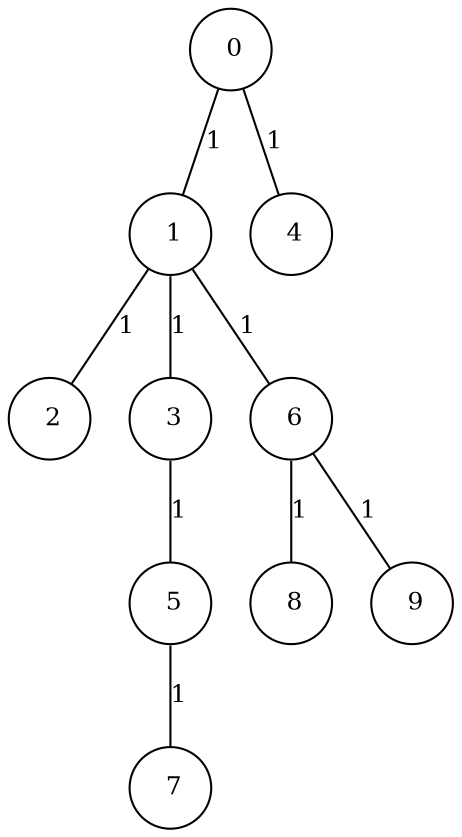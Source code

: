 graph G {
size="8.5,11;"
ratio = "expand;"
fixedsize="true;"
overlap="scale;"
node[shape=circle,width=.12,hight=.12,fontsize=12]
edge[fontsize=12]

0[label=" 0" color=black, pos="2.6472074,0.28826952!"];
1[label=" 1" color=black, pos="1.0911486,2.9344946!"];
2[label=" 2" color=black, pos="1.2654613,2.7617778!"];
3[label=" 3" color=black, pos="1.1572721,2.6256653!"];
4[label=" 4" color=black, pos="2.2078436,0.42619938!"];
5[label=" 5" color=black, pos="2.3943884,0.32601346!"];
6[label=" 6" color=black, pos="0.63865415,2.3382429!"];
7[label=" 7" color=black, pos="2.1360746,0.0054085483!"];
8[label=" 8" color=black, pos="0.77438623,1.1146678!"];
9[label=" 9" color=black, pos="2.7210058,1.4491051!"];
0--1[label="1"]
0--4[label="1"]
1--2[label="1"]
1--3[label="1"]
1--6[label="1"]
3--5[label="1"]
5--7[label="1"]
6--8[label="1"]
6--9[label="1"]

}
